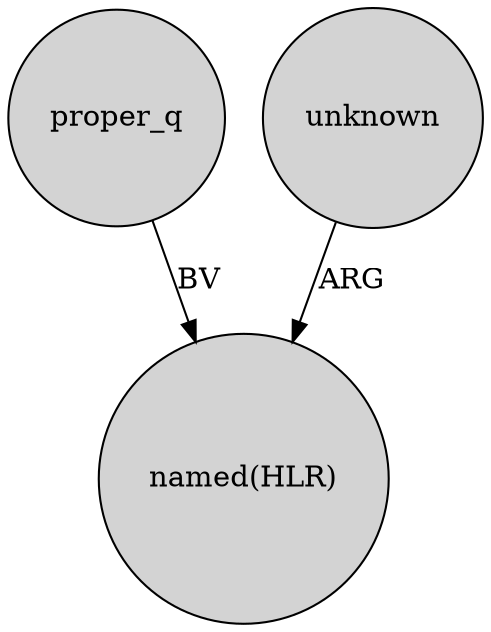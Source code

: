 digraph {
	node [shape=circle style=filled]
	proper_q -> "named(HLR)" [label=BV]
	unknown -> "named(HLR)" [label=ARG]
}
